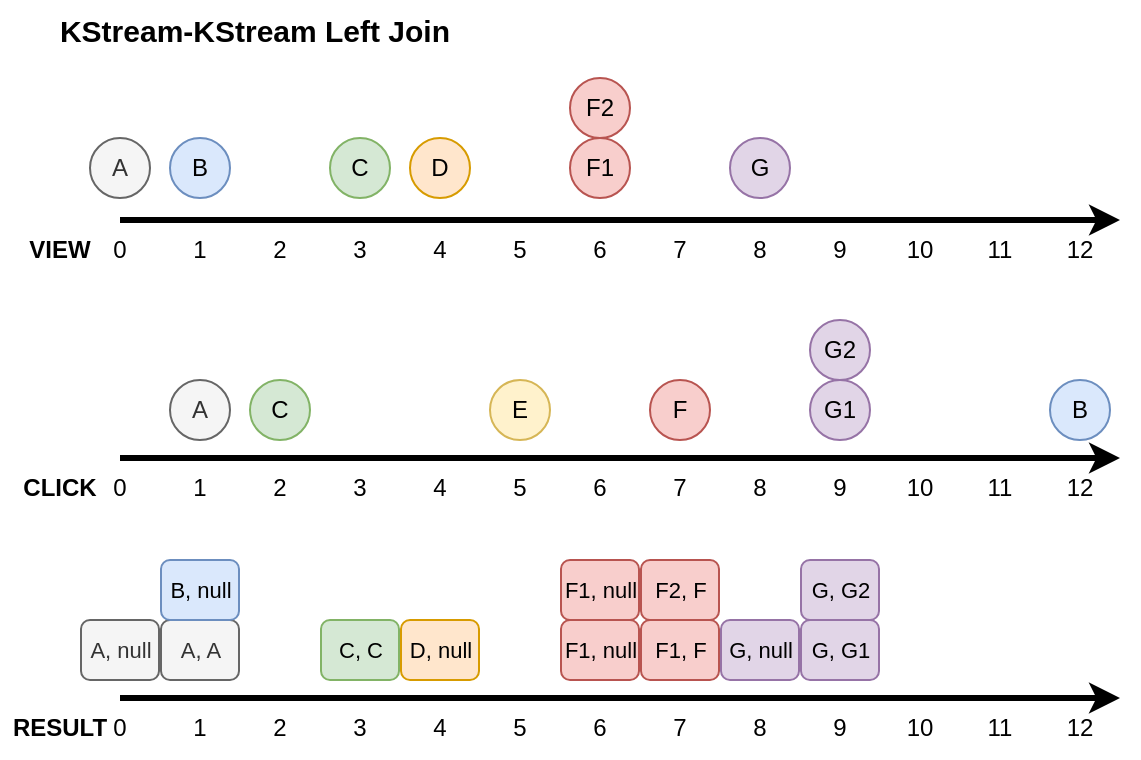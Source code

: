 <mxfile version="24.6.4" type="github">
  <diagram name="페이지-1" id="q4a4fRpmrBBrFd70YqiL">
    <mxGraphModel dx="582" dy="1108" grid="1" gridSize="10" guides="1" tooltips="1" connect="1" arrows="1" fold="1" page="1" pageScale="1" pageWidth="1169" pageHeight="827" math="0" shadow="0">
      <root>
        <mxCell id="0" />
        <mxCell id="1" parent="0" />
        <mxCell id="LJNIjv_O-m_A1Em3gIbu-1" value="" style="endArrow=classic;html=1;rounded=0;endFill=1;strokeWidth=3;" parent="1" edge="1">
          <mxGeometry width="50" height="50" relative="1" as="geometry">
            <mxPoint x="80" y="280" as="sourcePoint" />
            <mxPoint x="580" y="280" as="targetPoint" />
          </mxGeometry>
        </mxCell>
        <mxCell id="LJNIjv_O-m_A1Em3gIbu-3" value="&lt;b&gt;VIEW&lt;/b&gt;" style="text;html=1;align=center;verticalAlign=middle;whiteSpace=wrap;rounded=0;" parent="1" vertex="1">
          <mxGeometry x="20" y="280" width="60" height="30" as="geometry" />
        </mxCell>
        <mxCell id="LJNIjv_O-m_A1Em3gIbu-4" value="&lt;b&gt;CLICK&lt;/b&gt;" style="text;html=1;align=center;verticalAlign=middle;whiteSpace=wrap;rounded=0;" parent="1" vertex="1">
          <mxGeometry x="20" y="399" width="60" height="30" as="geometry" />
        </mxCell>
        <mxCell id="LJNIjv_O-m_A1Em3gIbu-12" value="1" style="text;html=1;align=center;verticalAlign=middle;whiteSpace=wrap;rounded=0;" parent="1" vertex="1">
          <mxGeometry x="110" y="280" width="20" height="30" as="geometry" />
        </mxCell>
        <mxCell id="LJNIjv_O-m_A1Em3gIbu-13" value="0" style="text;html=1;align=center;verticalAlign=middle;whiteSpace=wrap;rounded=0;" parent="1" vertex="1">
          <mxGeometry x="70" y="280" width="20" height="30" as="geometry" />
        </mxCell>
        <mxCell id="LJNIjv_O-m_A1Em3gIbu-14" value="2" style="text;html=1;align=center;verticalAlign=middle;whiteSpace=wrap;rounded=0;" parent="1" vertex="1">
          <mxGeometry x="150" y="280" width="20" height="30" as="geometry" />
        </mxCell>
        <mxCell id="LJNIjv_O-m_A1Em3gIbu-15" value="3" style="text;html=1;align=center;verticalAlign=middle;whiteSpace=wrap;rounded=0;" parent="1" vertex="1">
          <mxGeometry x="190" y="280" width="20" height="30" as="geometry" />
        </mxCell>
        <mxCell id="LJNIjv_O-m_A1Em3gIbu-16" value="4" style="text;html=1;align=center;verticalAlign=middle;whiteSpace=wrap;rounded=0;" parent="1" vertex="1">
          <mxGeometry x="230" y="280" width="20" height="30" as="geometry" />
        </mxCell>
        <mxCell id="LJNIjv_O-m_A1Em3gIbu-17" value="5" style="text;html=1;align=center;verticalAlign=middle;whiteSpace=wrap;rounded=0;" parent="1" vertex="1">
          <mxGeometry x="270" y="280" width="20" height="30" as="geometry" />
        </mxCell>
        <mxCell id="LJNIjv_O-m_A1Em3gIbu-18" value="6" style="text;html=1;align=center;verticalAlign=middle;whiteSpace=wrap;rounded=0;" parent="1" vertex="1">
          <mxGeometry x="310" y="280" width="20" height="30" as="geometry" />
        </mxCell>
        <mxCell id="LJNIjv_O-m_A1Em3gIbu-19" value="7" style="text;html=1;align=center;verticalAlign=middle;whiteSpace=wrap;rounded=0;" parent="1" vertex="1">
          <mxGeometry x="350" y="280" width="20" height="30" as="geometry" />
        </mxCell>
        <mxCell id="LJNIjv_O-m_A1Em3gIbu-20" value="8" style="text;html=1;align=center;verticalAlign=middle;whiteSpace=wrap;rounded=0;" parent="1" vertex="1">
          <mxGeometry x="390" y="280" width="20" height="30" as="geometry" />
        </mxCell>
        <mxCell id="LJNIjv_O-m_A1Em3gIbu-21" value="9" style="text;html=1;align=center;verticalAlign=middle;whiteSpace=wrap;rounded=0;" parent="1" vertex="1">
          <mxGeometry x="430" y="280" width="20" height="30" as="geometry" />
        </mxCell>
        <mxCell id="LJNIjv_O-m_A1Em3gIbu-22" value="10" style="text;html=1;align=center;verticalAlign=middle;whiteSpace=wrap;rounded=0;" parent="1" vertex="1">
          <mxGeometry x="470" y="280" width="20" height="30" as="geometry" />
        </mxCell>
        <mxCell id="LJNIjv_O-m_A1Em3gIbu-23" value="11" style="text;html=1;align=center;verticalAlign=middle;whiteSpace=wrap;rounded=0;" parent="1" vertex="1">
          <mxGeometry x="510" y="280" width="20" height="30" as="geometry" />
        </mxCell>
        <mxCell id="LJNIjv_O-m_A1Em3gIbu-24" value="12" style="text;html=1;align=center;verticalAlign=middle;whiteSpace=wrap;rounded=0;" parent="1" vertex="1">
          <mxGeometry x="550" y="280" width="20" height="30" as="geometry" />
        </mxCell>
        <mxCell id="LJNIjv_O-m_A1Em3gIbu-26" value="" style="endArrow=classic;html=1;rounded=0;endFill=1;strokeWidth=3;" parent="1" edge="1">
          <mxGeometry width="50" height="50" relative="1" as="geometry">
            <mxPoint x="80" y="399" as="sourcePoint" />
            <mxPoint x="580" y="399" as="targetPoint" />
          </mxGeometry>
        </mxCell>
        <mxCell id="LJNIjv_O-m_A1Em3gIbu-27" value="1" style="text;html=1;align=center;verticalAlign=middle;whiteSpace=wrap;rounded=0;" parent="1" vertex="1">
          <mxGeometry x="110" y="399" width="20" height="30" as="geometry" />
        </mxCell>
        <mxCell id="LJNIjv_O-m_A1Em3gIbu-28" value="0" style="text;html=1;align=center;verticalAlign=middle;whiteSpace=wrap;rounded=0;" parent="1" vertex="1">
          <mxGeometry x="70" y="399" width="20" height="30" as="geometry" />
        </mxCell>
        <mxCell id="LJNIjv_O-m_A1Em3gIbu-29" value="2" style="text;html=1;align=center;verticalAlign=middle;whiteSpace=wrap;rounded=0;" parent="1" vertex="1">
          <mxGeometry x="150" y="399" width="20" height="30" as="geometry" />
        </mxCell>
        <mxCell id="LJNIjv_O-m_A1Em3gIbu-30" value="3" style="text;html=1;align=center;verticalAlign=middle;whiteSpace=wrap;rounded=0;" parent="1" vertex="1">
          <mxGeometry x="190" y="399" width="20" height="30" as="geometry" />
        </mxCell>
        <mxCell id="LJNIjv_O-m_A1Em3gIbu-31" value="4" style="text;html=1;align=center;verticalAlign=middle;whiteSpace=wrap;rounded=0;" parent="1" vertex="1">
          <mxGeometry x="230" y="399" width="20" height="30" as="geometry" />
        </mxCell>
        <mxCell id="LJNIjv_O-m_A1Em3gIbu-32" value="5" style="text;html=1;align=center;verticalAlign=middle;whiteSpace=wrap;rounded=0;" parent="1" vertex="1">
          <mxGeometry x="270" y="399" width="20" height="30" as="geometry" />
        </mxCell>
        <mxCell id="LJNIjv_O-m_A1Em3gIbu-33" value="6" style="text;html=1;align=center;verticalAlign=middle;whiteSpace=wrap;rounded=0;" parent="1" vertex="1">
          <mxGeometry x="310" y="399" width="20" height="30" as="geometry" />
        </mxCell>
        <mxCell id="LJNIjv_O-m_A1Em3gIbu-34" value="7" style="text;html=1;align=center;verticalAlign=middle;whiteSpace=wrap;rounded=0;" parent="1" vertex="1">
          <mxGeometry x="350" y="399" width="20" height="30" as="geometry" />
        </mxCell>
        <mxCell id="LJNIjv_O-m_A1Em3gIbu-35" value="8" style="text;html=1;align=center;verticalAlign=middle;whiteSpace=wrap;rounded=0;" parent="1" vertex="1">
          <mxGeometry x="390" y="399" width="20" height="30" as="geometry" />
        </mxCell>
        <mxCell id="LJNIjv_O-m_A1Em3gIbu-36" value="9" style="text;html=1;align=center;verticalAlign=middle;whiteSpace=wrap;rounded=0;" parent="1" vertex="1">
          <mxGeometry x="430" y="399" width="20" height="30" as="geometry" />
        </mxCell>
        <mxCell id="LJNIjv_O-m_A1Em3gIbu-37" value="10" style="text;html=1;align=center;verticalAlign=middle;whiteSpace=wrap;rounded=0;" parent="1" vertex="1">
          <mxGeometry x="470" y="399" width="20" height="30" as="geometry" />
        </mxCell>
        <mxCell id="LJNIjv_O-m_A1Em3gIbu-38" value="11" style="text;html=1;align=center;verticalAlign=middle;whiteSpace=wrap;rounded=0;" parent="1" vertex="1">
          <mxGeometry x="510" y="399" width="20" height="30" as="geometry" />
        </mxCell>
        <mxCell id="LJNIjv_O-m_A1Em3gIbu-39" value="12" style="text;html=1;align=center;verticalAlign=middle;whiteSpace=wrap;rounded=0;" parent="1" vertex="1">
          <mxGeometry x="550" y="399" width="20" height="30" as="geometry" />
        </mxCell>
        <mxCell id="LJNIjv_O-m_A1Em3gIbu-40" value="A" style="ellipse;whiteSpace=wrap;html=1;aspect=fixed;fillColor=#f5f5f5;fontColor=#333333;strokeColor=#666666;" parent="1" vertex="1">
          <mxGeometry x="65" y="239" width="30" height="30" as="geometry" />
        </mxCell>
        <mxCell id="LJNIjv_O-m_A1Em3gIbu-41" value="A" style="ellipse;whiteSpace=wrap;html=1;aspect=fixed;fillColor=#f5f5f5;fontColor=#333333;strokeColor=#666666;" parent="1" vertex="1">
          <mxGeometry x="105" y="360" width="30" height="30" as="geometry" />
        </mxCell>
        <mxCell id="LJNIjv_O-m_A1Em3gIbu-42" value="B" style="ellipse;whiteSpace=wrap;html=1;aspect=fixed;fillColor=#dae8fc;strokeColor=#6c8ebf;" parent="1" vertex="1">
          <mxGeometry x="105" y="239" width="30" height="30" as="geometry" />
        </mxCell>
        <mxCell id="LJNIjv_O-m_A1Em3gIbu-43" value="B" style="ellipse;whiteSpace=wrap;html=1;aspect=fixed;fillColor=#dae8fc;strokeColor=#6c8ebf;" parent="1" vertex="1">
          <mxGeometry x="545" y="360" width="30" height="30" as="geometry" />
        </mxCell>
        <mxCell id="LJNIjv_O-m_A1Em3gIbu-44" value="C" style="ellipse;whiteSpace=wrap;html=1;aspect=fixed;fillColor=#d5e8d4;strokeColor=#82b366;" parent="1" vertex="1">
          <mxGeometry x="185" y="239" width="30" height="30" as="geometry" />
        </mxCell>
        <mxCell id="LJNIjv_O-m_A1Em3gIbu-45" value="C" style="ellipse;whiteSpace=wrap;html=1;aspect=fixed;fillColor=#d5e8d4;strokeColor=#82b366;" parent="1" vertex="1">
          <mxGeometry x="145" y="360" width="30" height="30" as="geometry" />
        </mxCell>
        <mxCell id="LJNIjv_O-m_A1Em3gIbu-46" value="D" style="ellipse;whiteSpace=wrap;html=1;aspect=fixed;fillColor=#ffe6cc;strokeColor=#d79b00;" parent="1" vertex="1">
          <mxGeometry x="225" y="239" width="30" height="30" as="geometry" />
        </mxCell>
        <mxCell id="LJNIjv_O-m_A1Em3gIbu-48" value="E" style="ellipse;whiteSpace=wrap;html=1;aspect=fixed;fillColor=#fff2cc;strokeColor=#d6b656;" parent="1" vertex="1">
          <mxGeometry x="265" y="360" width="30" height="30" as="geometry" />
        </mxCell>
        <mxCell id="LJNIjv_O-m_A1Em3gIbu-49" value="F1" style="ellipse;whiteSpace=wrap;html=1;aspect=fixed;fillColor=#f8cecc;strokeColor=#b85450;" parent="1" vertex="1">
          <mxGeometry x="305" y="239" width="30" height="30" as="geometry" />
        </mxCell>
        <mxCell id="LJNIjv_O-m_A1Em3gIbu-50" value="F2" style="ellipse;whiteSpace=wrap;html=1;aspect=fixed;fillColor=#f8cecc;strokeColor=#b85450;" parent="1" vertex="1">
          <mxGeometry x="305" y="209" width="30" height="30" as="geometry" />
        </mxCell>
        <mxCell id="LJNIjv_O-m_A1Em3gIbu-51" value="G" style="ellipse;whiteSpace=wrap;html=1;aspect=fixed;fillColor=#e1d5e7;strokeColor=#9673a6;" parent="1" vertex="1">
          <mxGeometry x="385" y="239" width="30" height="30" as="geometry" />
        </mxCell>
        <mxCell id="LJNIjv_O-m_A1Em3gIbu-52" value="F" style="ellipse;whiteSpace=wrap;html=1;aspect=fixed;fillColor=#f8cecc;strokeColor=#b85450;" parent="1" vertex="1">
          <mxGeometry x="345" y="360" width="30" height="30" as="geometry" />
        </mxCell>
        <mxCell id="LJNIjv_O-m_A1Em3gIbu-53" value="G1" style="ellipse;whiteSpace=wrap;html=1;aspect=fixed;fillColor=#e1d5e7;strokeColor=#9673a6;" parent="1" vertex="1">
          <mxGeometry x="425" y="360" width="30" height="30" as="geometry" />
        </mxCell>
        <mxCell id="LJNIjv_O-m_A1Em3gIbu-54" value="G2" style="ellipse;whiteSpace=wrap;html=1;aspect=fixed;fillColor=#e1d5e7;strokeColor=#9673a6;" parent="1" vertex="1">
          <mxGeometry x="425" y="330" width="30" height="30" as="geometry" />
        </mxCell>
        <mxCell id="u_NoSWsdKyC16Sh9KAaJ-22" value="&lt;b&gt;&lt;font style=&quot;font-size: 15px;&quot;&gt;KStream-KStream Left Join&lt;/font&gt;&lt;/b&gt;" style="text;html=1;align=center;verticalAlign=middle;whiteSpace=wrap;rounded=0;" parent="1" vertex="1">
          <mxGeometry x="40" y="170" width="215" height="30" as="geometry" />
        </mxCell>
        <mxCell id="djfHVDXyV1mly-meZBrq-1" value="&lt;b&gt;RESULT&lt;/b&gt;" style="text;html=1;align=center;verticalAlign=middle;whiteSpace=wrap;rounded=0;" vertex="1" parent="1">
          <mxGeometry x="20" y="519" width="60" height="30" as="geometry" />
        </mxCell>
        <mxCell id="djfHVDXyV1mly-meZBrq-2" value="" style="endArrow=classic;html=1;rounded=0;endFill=1;strokeWidth=3;" edge="1" parent="1">
          <mxGeometry width="50" height="50" relative="1" as="geometry">
            <mxPoint x="80" y="519" as="sourcePoint" />
            <mxPoint x="580" y="519" as="targetPoint" />
          </mxGeometry>
        </mxCell>
        <mxCell id="djfHVDXyV1mly-meZBrq-3" value="1" style="text;html=1;align=center;verticalAlign=middle;whiteSpace=wrap;rounded=0;" vertex="1" parent="1">
          <mxGeometry x="110" y="519" width="20" height="30" as="geometry" />
        </mxCell>
        <mxCell id="djfHVDXyV1mly-meZBrq-4" value="0" style="text;html=1;align=center;verticalAlign=middle;whiteSpace=wrap;rounded=0;" vertex="1" parent="1">
          <mxGeometry x="70" y="519" width="20" height="30" as="geometry" />
        </mxCell>
        <mxCell id="djfHVDXyV1mly-meZBrq-5" value="2" style="text;html=1;align=center;verticalAlign=middle;whiteSpace=wrap;rounded=0;" vertex="1" parent="1">
          <mxGeometry x="150" y="519" width="20" height="30" as="geometry" />
        </mxCell>
        <mxCell id="djfHVDXyV1mly-meZBrq-6" value="3" style="text;html=1;align=center;verticalAlign=middle;whiteSpace=wrap;rounded=0;" vertex="1" parent="1">
          <mxGeometry x="190" y="519" width="20" height="30" as="geometry" />
        </mxCell>
        <mxCell id="djfHVDXyV1mly-meZBrq-7" value="4" style="text;html=1;align=center;verticalAlign=middle;whiteSpace=wrap;rounded=0;" vertex="1" parent="1">
          <mxGeometry x="230" y="519" width="20" height="30" as="geometry" />
        </mxCell>
        <mxCell id="djfHVDXyV1mly-meZBrq-8" value="5" style="text;html=1;align=center;verticalAlign=middle;whiteSpace=wrap;rounded=0;" vertex="1" parent="1">
          <mxGeometry x="270" y="519" width="20" height="30" as="geometry" />
        </mxCell>
        <mxCell id="djfHVDXyV1mly-meZBrq-9" value="6" style="text;html=1;align=center;verticalAlign=middle;whiteSpace=wrap;rounded=0;" vertex="1" parent="1">
          <mxGeometry x="310" y="519" width="20" height="30" as="geometry" />
        </mxCell>
        <mxCell id="djfHVDXyV1mly-meZBrq-10" value="7" style="text;html=1;align=center;verticalAlign=middle;whiteSpace=wrap;rounded=0;" vertex="1" parent="1">
          <mxGeometry x="350" y="519" width="20" height="30" as="geometry" />
        </mxCell>
        <mxCell id="djfHVDXyV1mly-meZBrq-11" value="8" style="text;html=1;align=center;verticalAlign=middle;whiteSpace=wrap;rounded=0;" vertex="1" parent="1">
          <mxGeometry x="390" y="519" width="20" height="30" as="geometry" />
        </mxCell>
        <mxCell id="djfHVDXyV1mly-meZBrq-12" value="9" style="text;html=1;align=center;verticalAlign=middle;whiteSpace=wrap;rounded=0;" vertex="1" parent="1">
          <mxGeometry x="430" y="519" width="20" height="30" as="geometry" />
        </mxCell>
        <mxCell id="djfHVDXyV1mly-meZBrq-13" value="10" style="text;html=1;align=center;verticalAlign=middle;whiteSpace=wrap;rounded=0;" vertex="1" parent="1">
          <mxGeometry x="470" y="519" width="20" height="30" as="geometry" />
        </mxCell>
        <mxCell id="djfHVDXyV1mly-meZBrq-14" value="11" style="text;html=1;align=center;verticalAlign=middle;whiteSpace=wrap;rounded=0;" vertex="1" parent="1">
          <mxGeometry x="510" y="519" width="20" height="30" as="geometry" />
        </mxCell>
        <mxCell id="djfHVDXyV1mly-meZBrq-15" value="12" style="text;html=1;align=center;verticalAlign=middle;whiteSpace=wrap;rounded=0;" vertex="1" parent="1">
          <mxGeometry x="550" y="519" width="20" height="30" as="geometry" />
        </mxCell>
        <mxCell id="djfHVDXyV1mly-meZBrq-16" value="A, null" style="rounded=1;whiteSpace=wrap;html=1;fillColor=#f5f5f5;fontColor=#333333;strokeColor=#666666;fontSize=11;" vertex="1" parent="1">
          <mxGeometry x="60.5" y="480" width="39" height="30" as="geometry" />
        </mxCell>
        <mxCell id="djfHVDXyV1mly-meZBrq-17" value="C, C" style="rounded=1;whiteSpace=wrap;html=1;fillColor=#d5e8d4;strokeColor=#82b366;fontSize=11;" vertex="1" parent="1">
          <mxGeometry x="180.5" y="480" width="39" height="30" as="geometry" />
        </mxCell>
        <mxCell id="djfHVDXyV1mly-meZBrq-18" value="F1, F" style="rounded=1;whiteSpace=wrap;html=1;fillColor=#f8cecc;strokeColor=#b85450;fontSize=11;" vertex="1" parent="1">
          <mxGeometry x="340.5" y="480" width="39" height="30" as="geometry" />
        </mxCell>
        <mxCell id="djfHVDXyV1mly-meZBrq-19" value="F2, F" style="rounded=1;whiteSpace=wrap;html=1;fillColor=#f8cecc;strokeColor=#b85450;fontSize=11;" vertex="1" parent="1">
          <mxGeometry x="340.5" y="450" width="39" height="30" as="geometry" />
        </mxCell>
        <mxCell id="djfHVDXyV1mly-meZBrq-20" value="G, G1" style="rounded=1;whiteSpace=wrap;html=1;fillColor=#e1d5e7;strokeColor=#9673a6;fontSize=11;" vertex="1" parent="1">
          <mxGeometry x="420.5" y="480" width="39" height="30" as="geometry" />
        </mxCell>
        <mxCell id="djfHVDXyV1mly-meZBrq-21" value="G, G2" style="rounded=1;whiteSpace=wrap;html=1;fillColor=#e1d5e7;strokeColor=#9673a6;fontSize=11;" vertex="1" parent="1">
          <mxGeometry x="420.5" y="450" width="39" height="30" as="geometry" />
        </mxCell>
        <mxCell id="djfHVDXyV1mly-meZBrq-22" value="A, A" style="rounded=1;whiteSpace=wrap;html=1;fillColor=#f5f5f5;fontColor=#333333;strokeColor=#666666;fontSize=11;" vertex="1" parent="1">
          <mxGeometry x="100.5" y="480" width="39" height="30" as="geometry" />
        </mxCell>
        <mxCell id="djfHVDXyV1mly-meZBrq-23" value="B, null" style="rounded=1;whiteSpace=wrap;html=1;fillColor=#dae8fc;strokeColor=#6c8ebf;fontSize=11;" vertex="1" parent="1">
          <mxGeometry x="100.5" y="450" width="39" height="30" as="geometry" />
        </mxCell>
        <mxCell id="djfHVDXyV1mly-meZBrq-24" value="D, null" style="rounded=1;whiteSpace=wrap;html=1;fillColor=#ffe6cc;strokeColor=#d79b00;fontSize=11;" vertex="1" parent="1">
          <mxGeometry x="220.5" y="480" width="39" height="30" as="geometry" />
        </mxCell>
        <mxCell id="djfHVDXyV1mly-meZBrq-25" value="F1, null" style="rounded=1;whiteSpace=wrap;html=1;fillColor=#f8cecc;strokeColor=#b85450;fontSize=11;" vertex="1" parent="1">
          <mxGeometry x="300.5" y="480" width="39" height="30" as="geometry" />
        </mxCell>
        <mxCell id="djfHVDXyV1mly-meZBrq-26" value="F1, null" style="rounded=1;whiteSpace=wrap;html=1;fillColor=#f8cecc;strokeColor=#b85450;fontSize=11;" vertex="1" parent="1">
          <mxGeometry x="300.5" y="450" width="39" height="30" as="geometry" />
        </mxCell>
        <mxCell id="djfHVDXyV1mly-meZBrq-27" value="G, null" style="rounded=1;whiteSpace=wrap;html=1;fillColor=#e1d5e7;strokeColor=#9673a6;fontSize=11;" vertex="1" parent="1">
          <mxGeometry x="380.5" y="480" width="39" height="30" as="geometry" />
        </mxCell>
      </root>
    </mxGraphModel>
  </diagram>
</mxfile>
